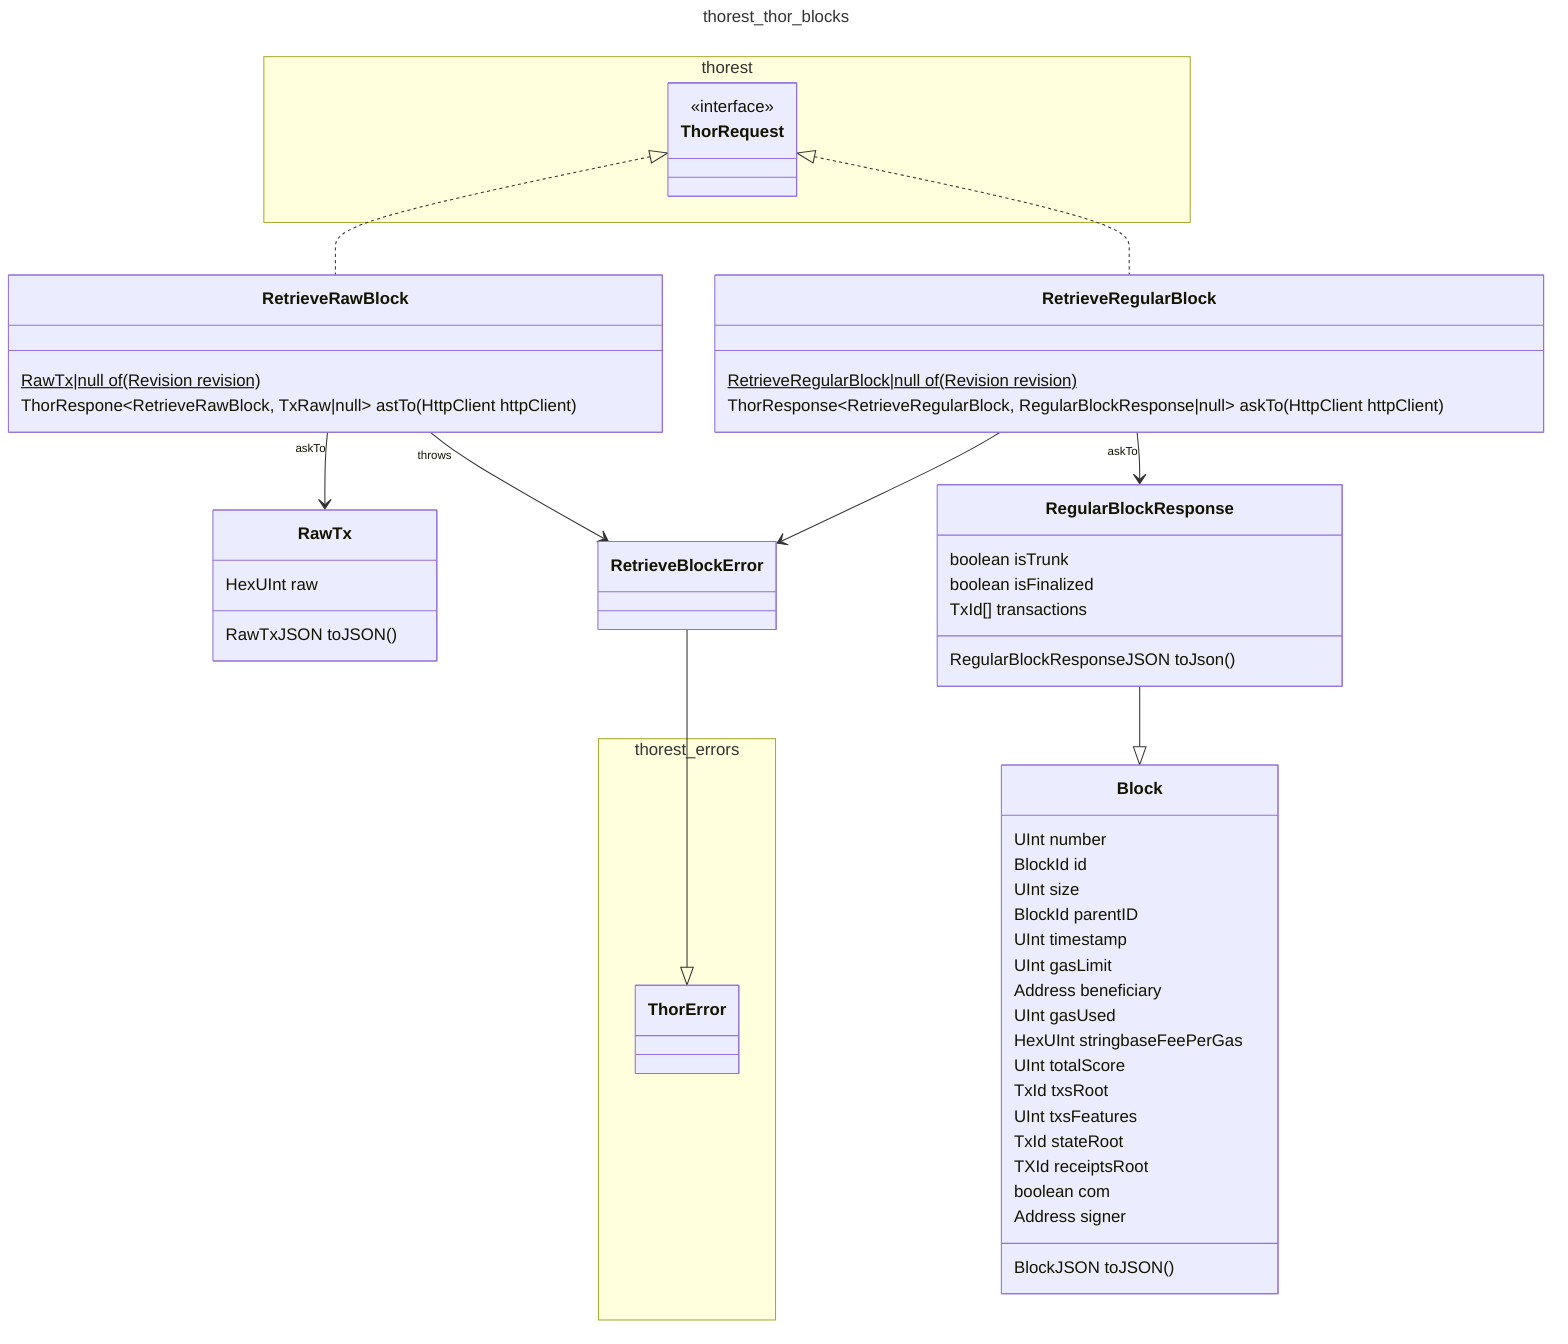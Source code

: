 ---
title: thorest_thor_blocks
---
classDiagram
    namespace thorest {
        class ThorRequest {
            <<interface>>
        }
    }
    namespace thorest_errors {
        class ThorError
    }
    class Block {
        UInt number
        BlockId id
        UInt size
        BlockId parentID
        UInt timestamp
        UInt gasLimit
        Address beneficiary
        UInt gasUsed
        HexUInt stringbaseFeePerGas
        UInt totalScore
        TxId txsRoot
        UInt txsFeatures
        TxId stateRoot
        TXId receiptsRoot
        boolean com
        Address signer
        BlockJSON toJSON()
    }
    class RawTx {
        HexUInt raw
        RawTxJSON toJSON()
    }
    class RetrieveBlockError
    class RegularBlockResponse {
        boolean isTrunk
        boolean isFinalized
        TxId[]  transactions
        RegularBlockResponseJSON toJson()
    }
    class RetrieveRawBlock {
        RawTx|null of(Revision revision)$
        ThorRespone~RetrieveRawBlock, TxRaw|null~ astTo(HttpClient httpClient)
    }
    class RetrieveRegularBlock {
        RetrieveRegularBlock|null of(Revision  revision)$
        ThorResponse~RetrieveRegularBlock, RegularBlockResponse|null~ askTo(HttpClient httpClient)
    }
    ThorRequest <|.. RetrieveRawBlock
    ThorRequest <|.. RetrieveRegularBlock
    RegularBlockResponse --|> Block
    RetrieveBlockError --|> ThorError
    RetrieveRawBlock "askTo" --> RawTx
    RetrieveRawBlock "throws" --> RetrieveBlockError
    RetrieveRegularBlock "askTo" --> RegularBlockResponse
    RetrieveRegularBlock  "throws" --> RetrieveBlockError